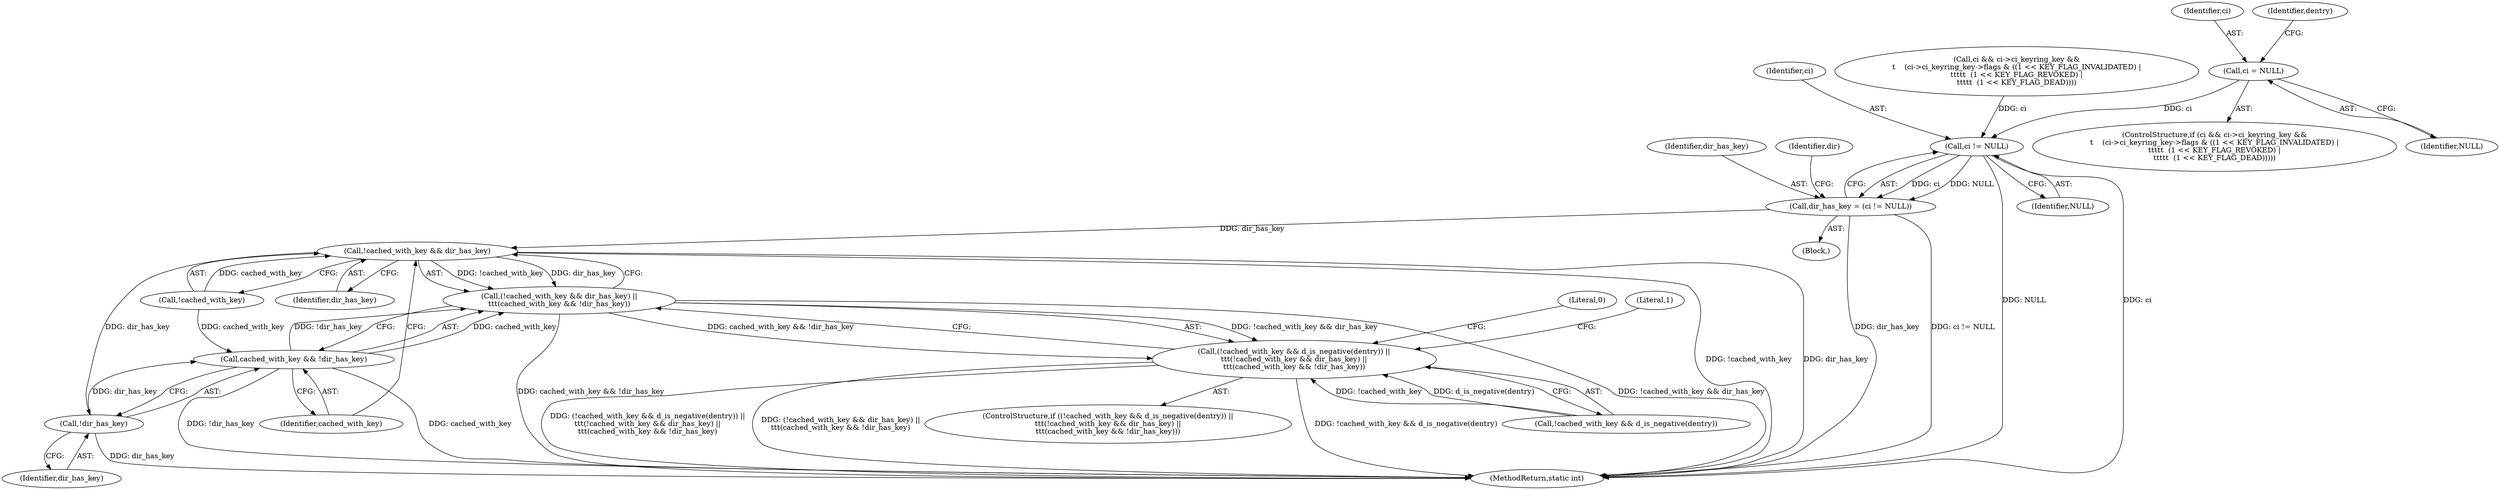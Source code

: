 digraph "0_linux_1b53cf9815bb4744958d41f3795d5d5a1d365e2d@pointer" {
"1000161" [label="(Call,ci = NULL)"];
"1000183" [label="(Call,ci != NULL)"];
"1000181" [label="(Call,dir_has_key = (ci != NULL))"];
"1000196" [label="(Call,!cached_with_key && dir_has_key)"];
"1000195" [label="(Call,(!cached_with_key && dir_has_key) ||\n\t\t\t(cached_with_key && !dir_has_key))"];
"1000189" [label="(Call,(!cached_with_key && d_is_negative(dentry)) ||\n\t\t\t(!cached_with_key && dir_has_key) ||\n\t\t\t(cached_with_key && !dir_has_key))"];
"1000202" [label="(Call,!dir_has_key)"];
"1000200" [label="(Call,cached_with_key && !dir_has_key)"];
"1000137" [label="(ControlStructure,if (ci && ci->ci_keyring_key &&\n\t    (ci->ci_keyring_key->flags & ((1 << KEY_FLAG_INVALIDATED) |\n\t\t\t\t\t  (1 << KEY_FLAG_REVOKED) |\n\t\t\t\t\t  (1 << KEY_FLAG_DEAD)))))"];
"1000201" [label="(Identifier,cached_with_key)"];
"1000162" [label="(Identifier,ci)"];
"1000167" [label="(Identifier,dentry)"];
"1000202" [label="(Call,!dir_has_key)"];
"1000184" [label="(Identifier,ci)"];
"1000208" [label="(MethodReturn,static int)"];
"1000197" [label="(Call,!cached_with_key)"];
"1000189" [label="(Call,(!cached_with_key && d_is_negative(dentry)) ||\n\t\t\t(!cached_with_key && dir_has_key) ||\n\t\t\t(cached_with_key && !dir_has_key))"];
"1000195" [label="(Call,(!cached_with_key && dir_has_key) ||\n\t\t\t(cached_with_key && !dir_has_key))"];
"1000105" [label="(Block,)"];
"1000182" [label="(Identifier,dir_has_key)"];
"1000163" [label="(Identifier,NULL)"];
"1000161" [label="(Call,ci = NULL)"];
"1000190" [label="(Call,!cached_with_key && d_is_negative(dentry))"];
"1000188" [label="(ControlStructure,if ((!cached_with_key && d_is_negative(dentry)) ||\n\t\t\t(!cached_with_key && dir_has_key) ||\n\t\t\t(cached_with_key && !dir_has_key)))"];
"1000187" [label="(Identifier,dir)"];
"1000200" [label="(Call,cached_with_key && !dir_has_key)"];
"1000183" [label="(Call,ci != NULL)"];
"1000199" [label="(Identifier,dir_has_key)"];
"1000138" [label="(Call,ci && ci->ci_keyring_key &&\n\t    (ci->ci_keyring_key->flags & ((1 << KEY_FLAG_INVALIDATED) |\n\t\t\t\t\t  (1 << KEY_FLAG_REVOKED) |\n\t\t\t\t\t  (1 << KEY_FLAG_DEAD))))"];
"1000205" [label="(Literal,0)"];
"1000203" [label="(Identifier,dir_has_key)"];
"1000196" [label="(Call,!cached_with_key && dir_has_key)"];
"1000181" [label="(Call,dir_has_key = (ci != NULL))"];
"1000207" [label="(Literal,1)"];
"1000185" [label="(Identifier,NULL)"];
"1000161" -> "1000137"  [label="AST: "];
"1000161" -> "1000163"  [label="CFG: "];
"1000162" -> "1000161"  [label="AST: "];
"1000163" -> "1000161"  [label="AST: "];
"1000167" -> "1000161"  [label="CFG: "];
"1000161" -> "1000183"  [label="DDG: ci"];
"1000183" -> "1000181"  [label="AST: "];
"1000183" -> "1000185"  [label="CFG: "];
"1000184" -> "1000183"  [label="AST: "];
"1000185" -> "1000183"  [label="AST: "];
"1000181" -> "1000183"  [label="CFG: "];
"1000183" -> "1000208"  [label="DDG: NULL"];
"1000183" -> "1000208"  [label="DDG: ci"];
"1000183" -> "1000181"  [label="DDG: ci"];
"1000183" -> "1000181"  [label="DDG: NULL"];
"1000138" -> "1000183"  [label="DDG: ci"];
"1000181" -> "1000105"  [label="AST: "];
"1000182" -> "1000181"  [label="AST: "];
"1000187" -> "1000181"  [label="CFG: "];
"1000181" -> "1000208"  [label="DDG: dir_has_key"];
"1000181" -> "1000208"  [label="DDG: ci != NULL"];
"1000181" -> "1000196"  [label="DDG: dir_has_key"];
"1000196" -> "1000195"  [label="AST: "];
"1000196" -> "1000197"  [label="CFG: "];
"1000196" -> "1000199"  [label="CFG: "];
"1000197" -> "1000196"  [label="AST: "];
"1000199" -> "1000196"  [label="AST: "];
"1000201" -> "1000196"  [label="CFG: "];
"1000195" -> "1000196"  [label="CFG: "];
"1000196" -> "1000208"  [label="DDG: !cached_with_key"];
"1000196" -> "1000208"  [label="DDG: dir_has_key"];
"1000196" -> "1000195"  [label="DDG: !cached_with_key"];
"1000196" -> "1000195"  [label="DDG: dir_has_key"];
"1000197" -> "1000196"  [label="DDG: cached_with_key"];
"1000196" -> "1000202"  [label="DDG: dir_has_key"];
"1000195" -> "1000189"  [label="AST: "];
"1000195" -> "1000200"  [label="CFG: "];
"1000200" -> "1000195"  [label="AST: "];
"1000189" -> "1000195"  [label="CFG: "];
"1000195" -> "1000208"  [label="DDG: !cached_with_key && dir_has_key"];
"1000195" -> "1000208"  [label="DDG: cached_with_key && !dir_has_key"];
"1000195" -> "1000189"  [label="DDG: !cached_with_key && dir_has_key"];
"1000195" -> "1000189"  [label="DDG: cached_with_key && !dir_has_key"];
"1000200" -> "1000195"  [label="DDG: cached_with_key"];
"1000200" -> "1000195"  [label="DDG: !dir_has_key"];
"1000189" -> "1000188"  [label="AST: "];
"1000189" -> "1000190"  [label="CFG: "];
"1000190" -> "1000189"  [label="AST: "];
"1000205" -> "1000189"  [label="CFG: "];
"1000207" -> "1000189"  [label="CFG: "];
"1000189" -> "1000208"  [label="DDG: !cached_with_key && d_is_negative(dentry)"];
"1000189" -> "1000208"  [label="DDG: (!cached_with_key && d_is_negative(dentry)) ||\n\t\t\t(!cached_with_key && dir_has_key) ||\n\t\t\t(cached_with_key && !dir_has_key)"];
"1000189" -> "1000208"  [label="DDG: (!cached_with_key && dir_has_key) ||\n\t\t\t(cached_with_key && !dir_has_key)"];
"1000190" -> "1000189"  [label="DDG: !cached_with_key"];
"1000190" -> "1000189"  [label="DDG: d_is_negative(dentry)"];
"1000202" -> "1000200"  [label="AST: "];
"1000202" -> "1000203"  [label="CFG: "];
"1000203" -> "1000202"  [label="AST: "];
"1000200" -> "1000202"  [label="CFG: "];
"1000202" -> "1000208"  [label="DDG: dir_has_key"];
"1000202" -> "1000200"  [label="DDG: dir_has_key"];
"1000200" -> "1000201"  [label="CFG: "];
"1000201" -> "1000200"  [label="AST: "];
"1000200" -> "1000208"  [label="DDG: cached_with_key"];
"1000200" -> "1000208"  [label="DDG: !dir_has_key"];
"1000197" -> "1000200"  [label="DDG: cached_with_key"];
}
